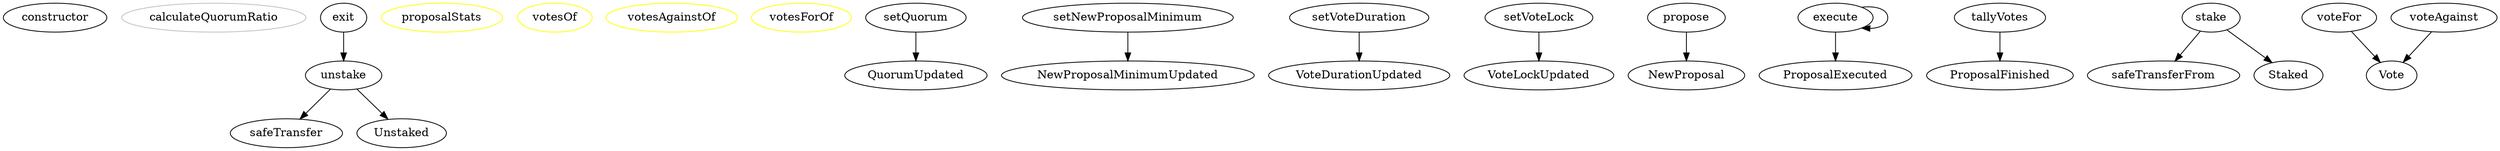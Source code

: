 strict digraph {
  constructor
  calculateQuorumRatio [color=gray]
  exit
  unstake
  proposalStats [color=yellow]
  votesOf [color=yellow]
  votesAgainstOf [color=yellow]
  votesForOf [color=yellow]
  setQuorum
  QuorumUpdated
  setNewProposalMinimum
  NewProposalMinimumUpdated
  setVoteDuration
  VoteDurationUpdated
  setVoteLock
  VoteLockUpdated
  propose
  NewProposal
  execute
  ProposalExecuted
  tallyVotes
  ProposalFinished
  stake
  safeTransferFrom
  Staked
  safeTransfer
  Unstaked
  voteFor
  Vote
  voteAgainst
  exit -> unstake
  setQuorum -> QuorumUpdated
  setNewProposalMinimum -> NewProposalMinimumUpdated
  setVoteDuration -> VoteDurationUpdated
  setVoteLock -> VoteLockUpdated
  propose -> NewProposal
  execute -> execute
  execute -> ProposalExecuted
  tallyVotes -> ProposalFinished
  stake -> safeTransferFrom
  stake -> Staked
  unstake -> safeTransfer
  unstake -> Unstaked
  voteFor -> Vote
  voteAgainst -> Vote
}

